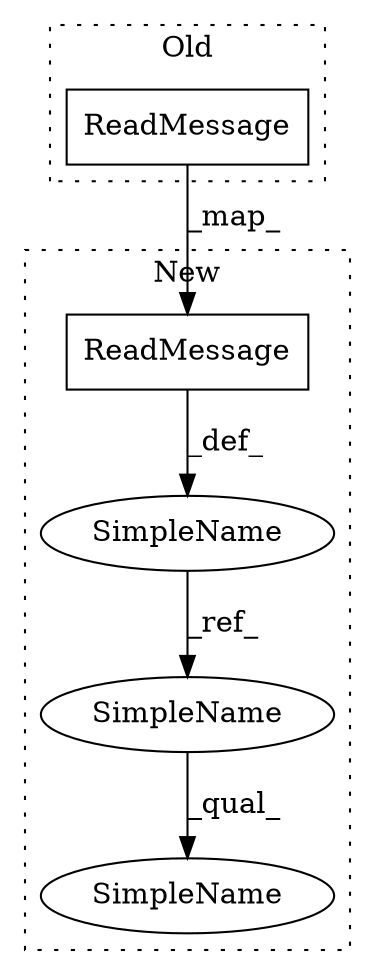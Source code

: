 digraph G {
subgraph cluster0 {
1 [label="ReadMessage" a="32" s="1347" l="38" shape="box"];
label = "Old";
style="dotted";
}
subgraph cluster1 {
2 [label="ReadMessage" a="32" s="1339" l="38" shape="box"];
3 [label="SimpleName" a="42" s="1314" l="7" shape="ellipse"];
4 [label="SimpleName" a="42" s="1503" l="12" shape="ellipse"];
5 [label="SimpleName" a="42" s="1503" l="7" shape="ellipse"];
label = "New";
style="dotted";
}
1 -> 2 [label="_map_"];
2 -> 3 [label="_def_"];
3 -> 5 [label="_ref_"];
5 -> 4 [label="_qual_"];
}